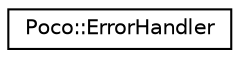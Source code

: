 digraph "Graphical Class Hierarchy"
{
 // LATEX_PDF_SIZE
  edge [fontname="Helvetica",fontsize="10",labelfontname="Helvetica",labelfontsize="10"];
  node [fontname="Helvetica",fontsize="10",shape=record];
  rankdir="LR";
  Node0 [label="Poco::ErrorHandler",height=0.2,width=0.4,color="black", fillcolor="white", style="filled",URL="$classPoco_1_1ErrorHandler.html",tooltip=" "];
}
